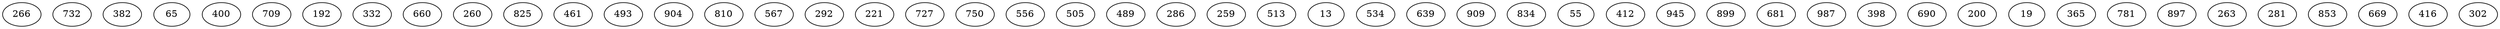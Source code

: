 graph g {
  266;
  732;
  382;
  65;
  400;
  709;
  192;
  332;
  660;
  260;
  825;
  461;
  493;
  904;
  810;
  567;
  292;
  221;
  727;
  750;
  556;
  505;
  489;
  286;
  259;
  513;
  13;
  534;
  639;
  909;
  834;
  55;
  412;
  945;
  899;
  681;
  987;
  398;
  690;
  200;
  19;
  365;
  781;
  897;
  263;
  281;
  853;
  669;
  416;
  302;
}
